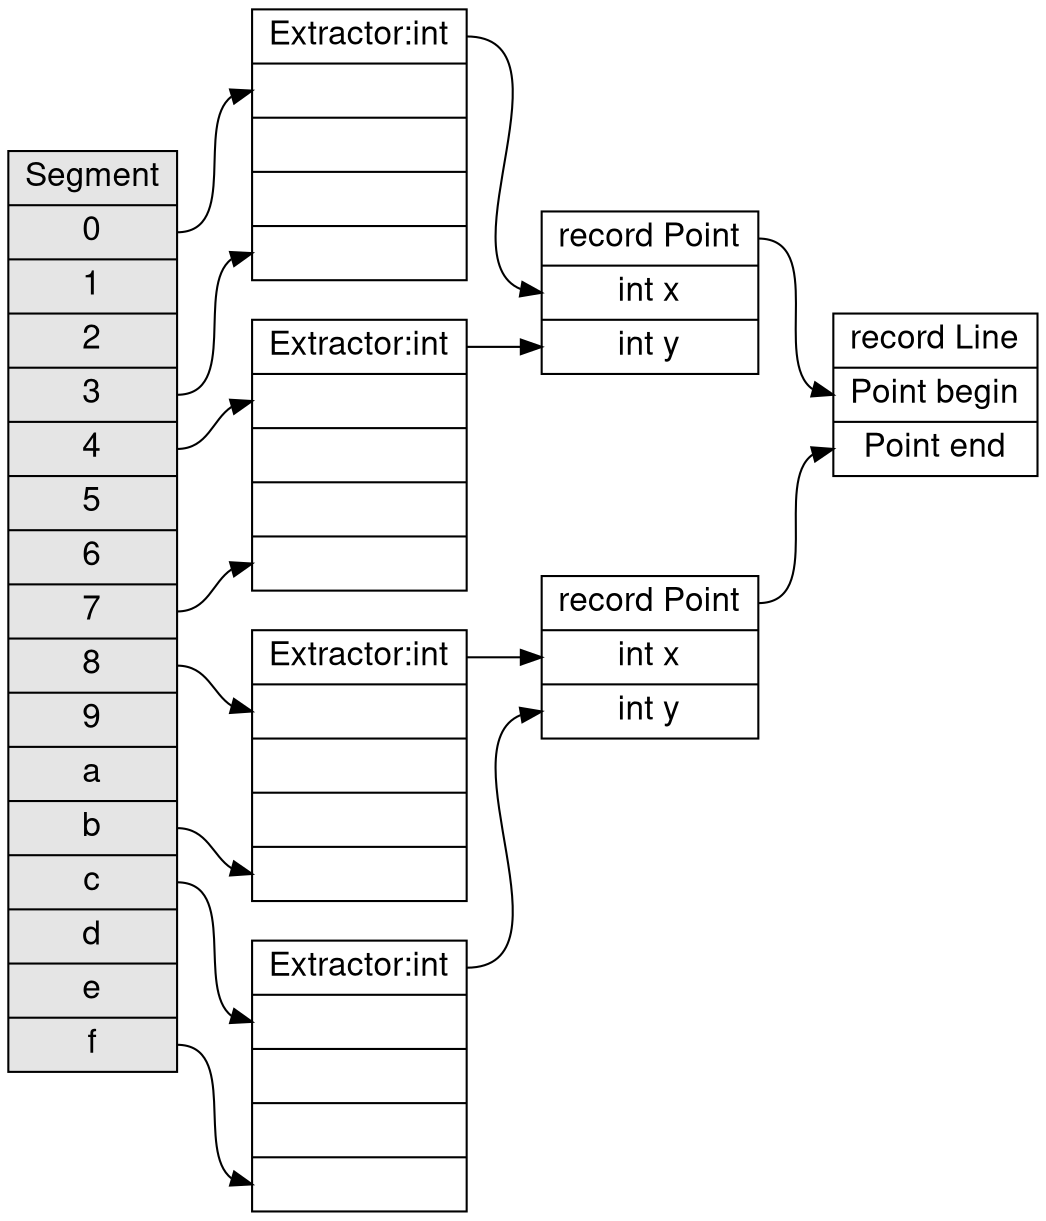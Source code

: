 digraph g {
fontname="Helvetica,Arial,sans-serif"
node [fontname="Helvetica,Arial,sans-serif"]
edge [fontname="Helvetica,Arial,sans-serif"]
graph [
rankdir = "LR"
];
node [
fontsize = "16"
shape = "ellipse"
];
edge [
];
"node0" [
label = "<h>Segment|<f0>0|<f1>1|<f2>2|<f3>3|<f4>4|<f5>5|<f6>6|<f7>7|<f8>8|<f9>9|<fa>a|<fb>b|<fc>c|<fd>d|<fe>e|<ff>f"
shape = "record"
style= "filled", fillcolor="gray90"
];
"node1" [
label = "<h>Extractor:int| <f0> | <f1> | <f2> | <f3>"
shape = "record"
];
"node2" [
label = "<h>Extractor:int| <f0> | <f1> | <f2> | <f3>"
shape = "record"
];
"node3" [
label = "<h>Extractor:int| <f0> | <f1> | <f2> | <f3>"
shape = "record"
];
"node4" [
label = "<h>Extractor:int| <f0> | <f1> | <f2> | <f3>"
shape = "record"
];
"begin" [
label = "<h>record Point| <f0> int x| <f1> int y"
shape = "record"
];
"end" [
label = "<h>record Point| <f0> int x| <f1> int y"
shape = "record"
];
"line" [
label = "<h>record Line| <f0> Point begin| <f1> Point end"
shape = "record"
];
"node0":f0 -> "node1":f0 [
id = 0
];
"node0":f3 -> "node1":f3 [
id = 1
];
"node0":f4 -> "node2":f0 [
id = 2
];
"node0":f7 -> "node2":f3 [
id = 3
];
"node0":f8 -> "node3":f0 [
id = 0
];
"node0":fb -> "node3":f3 [
id = 1
];
"node0":fc -> "node4":f0 [
id = 2
];
"node0":ff -> "node4":f3 [
id = 3
];
"node1":h -> "begin":f0 [
id = 2
];
"node2":h -> "begin":f1 [
id = 3
];
"node3":h -> "end":f0 [
id = 2
];
"node4":h -> "end":f1 [
id = 3
];
"begin":h -> "line":f0 [
id = 2
];
"end":h -> "line":f1 [
id = 3
];

}